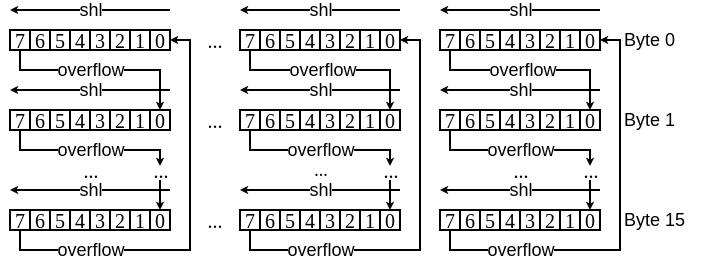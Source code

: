 <mxfile version="20.8.16" type="device"><diagram name="Page-1" id="0pvy6qxoEaxMFoa7EttJ"><mxGraphModel dx="1325" dy="283" grid="1" gridSize="10" guides="1" tooltips="1" connect="1" arrows="1" fold="1" page="1" pageScale="1" pageWidth="850" pageHeight="1100" math="0" shadow="0"><root><mxCell id="0"/><mxCell id="1" parent="0"/><mxCell id="PZWgFPR_Xc56reO80ckv-42" style="edgeStyle=orthogonalEdgeStyle;rounded=0;orthogonalLoop=1;jettySize=auto;html=1;entryX=0.5;entryY=0;entryDx=0;entryDy=0;fontFamily=Helvetica;fontSize=10;endSize=1;" parent="1" source="PZWgFPR_Xc56reO80ckv-1" edge="1"><mxGeometry relative="1" as="geometry"><mxPoint x="275" y="150" as="targetPoint"/><Array as="points"><mxPoint x="205" y="130"/><mxPoint x="275" y="130"/></Array></mxGeometry></mxCell><mxCell id="PZWgFPR_Xc56reO80ckv-47" value="overflow" style="edgeLabel;html=1;align=center;verticalAlign=middle;resizable=0;points=[];fontSize=9;fontFamily=Helvetica;" parent="PZWgFPR_Xc56reO80ckv-42" vertex="1" connectable="0"><mxGeometry x="-0.25" relative="1" as="geometry"><mxPoint x="8" as="offset"/></mxGeometry></mxCell><mxCell id="PZWgFPR_Xc56reO80ckv-1" value="7" style="rounded=0;whiteSpace=wrap;html=1;fontSize=10;fontFamily=Source Code Pro;" parent="1" vertex="1"><mxGeometry x="200" y="110" width="10" height="10" as="geometry"/></mxCell><mxCell id="PZWgFPR_Xc56reO80ckv-2" value="6" style="rounded=0;whiteSpace=wrap;html=1;fontSize=10;fontFamily=Source Code Pro;" parent="1" vertex="1"><mxGeometry x="210" y="110" width="10" height="10" as="geometry"/></mxCell><mxCell id="PZWgFPR_Xc56reO80ckv-3" value="5" style="rounded=0;whiteSpace=wrap;html=1;fontSize=10;fontFamily=Source Code Pro;" parent="1" vertex="1"><mxGeometry x="220" y="110" width="10" height="10" as="geometry"/></mxCell><mxCell id="PZWgFPR_Xc56reO80ckv-4" value="4" style="rounded=0;whiteSpace=wrap;html=1;fontSize=10;fontFamily=Source Code Pro;" parent="1" vertex="1"><mxGeometry x="230" y="110" width="10" height="10" as="geometry"/></mxCell><mxCell id="PZWgFPR_Xc56reO80ckv-5" value="3" style="rounded=0;whiteSpace=wrap;html=1;fontSize=10;fontFamily=Source Code Pro;" parent="1" vertex="1"><mxGeometry x="240" y="110" width="10" height="10" as="geometry"/></mxCell><mxCell id="PZWgFPR_Xc56reO80ckv-6" value="2" style="rounded=0;whiteSpace=wrap;html=1;fontSize=10;fontFamily=Source Code Pro;" parent="1" vertex="1"><mxGeometry x="250" y="110" width="10" height="10" as="geometry"/></mxCell><mxCell id="PZWgFPR_Xc56reO80ckv-7" value="1" style="rounded=0;whiteSpace=wrap;html=1;fontSize=10;fontFamily=Source Code Pro;" parent="1" vertex="1"><mxGeometry x="260" y="110" width="10" height="10" as="geometry"/></mxCell><mxCell id="PZWgFPR_Xc56reO80ckv-8" value="0" style="rounded=0;whiteSpace=wrap;html=1;fontSize=10;fontFamily=Source Code Pro;" parent="1" vertex="1"><mxGeometry x="270" y="110" width="10" height="10" as="geometry"/></mxCell><mxCell id="PZWgFPR_Xc56reO80ckv-36" value="..." style="text;html=1;strokeColor=none;fillColor=none;align=center;verticalAlign=middle;whiteSpace=wrap;rounded=0;fontSize=10;fontFamily=Source Code Pro;" parent="1" vertex="1"><mxGeometry x="95" y="110" width="25" height="10" as="geometry"/></mxCell><mxCell id="PZWgFPR_Xc56reO80ckv-37" value="Byte 0" style="text;html=1;strokeColor=none;fillColor=none;align=left;verticalAlign=middle;whiteSpace=wrap;rounded=0;fontSize=9;fontFamily=Helvetica;" parent="1" vertex="1"><mxGeometry x="290" y="110" width="40" height="9" as="geometry"/></mxCell><mxCell id="PZWgFPR_Xc56reO80ckv-45" value="" style="endArrow=classic;html=1;rounded=0;fontFamily=Helvetica;fontSize=10;endSize=1;" parent="1" edge="1"><mxGeometry width="50" height="50" relative="1" as="geometry"><mxPoint x="280" y="140" as="sourcePoint"/><mxPoint x="200" y="140" as="targetPoint"/></mxGeometry></mxCell><mxCell id="PZWgFPR_Xc56reO80ckv-46" value="shl" style="edgeLabel;html=1;align=center;verticalAlign=middle;resizable=0;points=[];fontSize=9;fontFamily=Helvetica;" parent="PZWgFPR_Xc56reO80ckv-45" vertex="1" connectable="0"><mxGeometry x="0.272" relative="1" as="geometry"><mxPoint x="11" as="offset"/></mxGeometry></mxCell><mxCell id="PZWgFPR_Xc56reO80ckv-48" style="edgeStyle=orthogonalEdgeStyle;rounded=0;orthogonalLoop=1;jettySize=auto;html=1;fontFamily=Helvetica;fontSize=10;endSize=1;" parent="1" source="PZWgFPR_Xc56reO80ckv-50" edge="1"><mxGeometry relative="1" as="geometry"><mxPoint x="275" y="178" as="targetPoint"/><Array as="points"><mxPoint x="205" y="170"/><mxPoint x="275" y="170"/></Array></mxGeometry></mxCell><mxCell id="PZWgFPR_Xc56reO80ckv-49" value="overflow" style="edgeLabel;html=1;align=center;verticalAlign=middle;resizable=0;points=[];fontSize=9;fontFamily=Helvetica;" parent="PZWgFPR_Xc56reO80ckv-48" vertex="1" connectable="0"><mxGeometry x="-0.25" relative="1" as="geometry"><mxPoint x="12" as="offset"/></mxGeometry></mxCell><mxCell id="PZWgFPR_Xc56reO80ckv-50" value="7" style="rounded=0;whiteSpace=wrap;html=1;fontSize=10;fontFamily=Source Code Pro;" parent="1" vertex="1"><mxGeometry x="200" y="150" width="10" height="10" as="geometry"/></mxCell><mxCell id="PZWgFPR_Xc56reO80ckv-51" value="6" style="rounded=0;whiteSpace=wrap;html=1;fontSize=10;fontFamily=Source Code Pro;" parent="1" vertex="1"><mxGeometry x="210" y="150" width="10" height="10" as="geometry"/></mxCell><mxCell id="PZWgFPR_Xc56reO80ckv-52" value="5" style="rounded=0;whiteSpace=wrap;html=1;fontSize=10;fontFamily=Source Code Pro;" parent="1" vertex="1"><mxGeometry x="220" y="150" width="10" height="10" as="geometry"/></mxCell><mxCell id="PZWgFPR_Xc56reO80ckv-53" value="4" style="rounded=0;whiteSpace=wrap;html=1;fontSize=10;fontFamily=Source Code Pro;" parent="1" vertex="1"><mxGeometry x="230" y="150" width="10" height="10" as="geometry"/></mxCell><mxCell id="PZWgFPR_Xc56reO80ckv-54" value="3" style="rounded=0;whiteSpace=wrap;html=1;fontSize=10;fontFamily=Source Code Pro;" parent="1" vertex="1"><mxGeometry x="240" y="150" width="10" height="10" as="geometry"/></mxCell><mxCell id="PZWgFPR_Xc56reO80ckv-55" value="2" style="rounded=0;whiteSpace=wrap;html=1;fontSize=10;fontFamily=Source Code Pro;" parent="1" vertex="1"><mxGeometry x="250" y="150" width="10" height="10" as="geometry"/></mxCell><mxCell id="PZWgFPR_Xc56reO80ckv-56" value="1" style="rounded=0;whiteSpace=wrap;html=1;fontSize=10;fontFamily=Source Code Pro;" parent="1" vertex="1"><mxGeometry x="260" y="150" width="10" height="10" as="geometry"/></mxCell><mxCell id="PZWgFPR_Xc56reO80ckv-57" value="0" style="rounded=0;whiteSpace=wrap;html=1;fontSize=10;fontFamily=Source Code Pro;" parent="1" vertex="1"><mxGeometry x="270" y="150" width="10" height="10" as="geometry"/></mxCell><mxCell id="PZWgFPR_Xc56reO80ckv-58" value="..." style="text;html=1;strokeColor=none;fillColor=none;align=center;verticalAlign=middle;whiteSpace=wrap;rounded=0;fontSize=10;fontFamily=Source Code Pro;" parent="1" vertex="1"><mxGeometry x="95" y="150" width="25" height="10" as="geometry"/></mxCell><mxCell id="PZWgFPR_Xc56reO80ckv-59" value="Byte 1" style="text;html=1;strokeColor=none;fillColor=none;align=left;verticalAlign=middle;whiteSpace=wrap;rounded=0;fontSize=9;fontFamily=Helvetica;" parent="1" vertex="1"><mxGeometry x="290" y="150" width="40" height="9" as="geometry"/></mxCell><mxCell id="PZWgFPR_Xc56reO80ckv-60" value="" style="endArrow=classic;html=1;rounded=0;fontFamily=Helvetica;fontSize=10;endSize=1;" parent="1" edge="1"><mxGeometry width="50" height="50" relative="1" as="geometry"><mxPoint x="280" y="190" as="sourcePoint"/><mxPoint x="200.0" y="190" as="targetPoint"/><Array as="points"><mxPoint x="240" y="190"/></Array></mxGeometry></mxCell><mxCell id="PZWgFPR_Xc56reO80ckv-61" value="shl" style="edgeLabel;html=1;align=center;verticalAlign=middle;resizable=0;points=[];fontSize=9;fontFamily=Helvetica;" parent="PZWgFPR_Xc56reO80ckv-60" vertex="1" connectable="0"><mxGeometry x="0.272" relative="1" as="geometry"><mxPoint x="11" as="offset"/></mxGeometry></mxCell><mxCell id="PZWgFPR_Xc56reO80ckv-62" style="edgeStyle=orthogonalEdgeStyle;rounded=0;orthogonalLoop=1;jettySize=auto;html=1;fontFamily=Helvetica;fontSize=10;endSize=1;entryX=1;entryY=0.5;entryDx=0;entryDy=0;" parent="1" source="PZWgFPR_Xc56reO80ckv-64" target="PZWgFPR_Xc56reO80ckv-8" edge="1"><mxGeometry relative="1" as="geometry"><mxPoint x="275" y="260" as="targetPoint"/><Array as="points"><mxPoint x="205" y="220"/><mxPoint x="290" y="220"/><mxPoint x="290" y="115"/></Array></mxGeometry></mxCell><mxCell id="PZWgFPR_Xc56reO80ckv-63" value="overflow" style="edgeLabel;html=1;align=center;verticalAlign=middle;resizable=0;points=[];fontSize=9;fontFamily=Helvetica;" parent="PZWgFPR_Xc56reO80ckv-62" vertex="1" connectable="0"><mxGeometry x="-0.25" relative="1" as="geometry"><mxPoint x="-34" as="offset"/></mxGeometry></mxCell><mxCell id="PZWgFPR_Xc56reO80ckv-64" value="7" style="rounded=0;whiteSpace=wrap;html=1;fontSize=10;fontFamily=Source Code Pro;" parent="1" vertex="1"><mxGeometry x="200" y="200" width="10" height="10" as="geometry"/></mxCell><mxCell id="PZWgFPR_Xc56reO80ckv-65" value="6" style="rounded=0;whiteSpace=wrap;html=1;fontSize=10;fontFamily=Source Code Pro;" parent="1" vertex="1"><mxGeometry x="210" y="200" width="10" height="10" as="geometry"/></mxCell><mxCell id="PZWgFPR_Xc56reO80ckv-66" value="5" style="rounded=0;whiteSpace=wrap;html=1;fontSize=10;fontFamily=Source Code Pro;" parent="1" vertex="1"><mxGeometry x="220" y="200" width="10" height="10" as="geometry"/></mxCell><mxCell id="PZWgFPR_Xc56reO80ckv-67" value="4" style="rounded=0;whiteSpace=wrap;html=1;fontSize=10;fontFamily=Source Code Pro;" parent="1" vertex="1"><mxGeometry x="230" y="200" width="10" height="10" as="geometry"/></mxCell><mxCell id="PZWgFPR_Xc56reO80ckv-68" value="3" style="rounded=0;whiteSpace=wrap;html=1;fontSize=10;fontFamily=Source Code Pro;" parent="1" vertex="1"><mxGeometry x="240" y="200" width="10" height="10" as="geometry"/></mxCell><mxCell id="PZWgFPR_Xc56reO80ckv-69" value="2" style="rounded=0;whiteSpace=wrap;html=1;fontSize=10;fontFamily=Source Code Pro;" parent="1" vertex="1"><mxGeometry x="250" y="200" width="10" height="10" as="geometry"/></mxCell><mxCell id="PZWgFPR_Xc56reO80ckv-70" value="1" style="rounded=0;whiteSpace=wrap;html=1;fontSize=10;fontFamily=Source Code Pro;" parent="1" vertex="1"><mxGeometry x="260" y="200" width="10" height="10" as="geometry"/></mxCell><mxCell id="PZWgFPR_Xc56reO80ckv-71" value="0" style="rounded=0;whiteSpace=wrap;html=1;fontSize=10;fontFamily=Source Code Pro;" parent="1" vertex="1"><mxGeometry x="270" y="200" width="10" height="10" as="geometry"/></mxCell><mxCell id="PZWgFPR_Xc56reO80ckv-72" value="..." style="text;html=1;strokeColor=none;fillColor=none;align=center;verticalAlign=middle;whiteSpace=wrap;rounded=0;fontSize=10;fontFamily=Source Code Pro;" parent="1" vertex="1"><mxGeometry x="95" y="200" width="25" height="10" as="geometry"/></mxCell><mxCell id="PZWgFPR_Xc56reO80ckv-73" value="&lt;font style=&quot;font-size: 9px;&quot;&gt;Byte 15&lt;/font&gt;" style="text;html=1;strokeColor=none;fillColor=none;align=left;verticalAlign=middle;whiteSpace=wrap;rounded=0;fontSize=9;fontFamily=Helvetica;" parent="1" vertex="1"><mxGeometry x="290" y="200" width="40" height="9" as="geometry"/></mxCell><mxCell id="PZWgFPR_Xc56reO80ckv-76" value="..." style="text;html=1;strokeColor=none;fillColor=none;align=center;verticalAlign=middle;whiteSpace=wrap;rounded=0;fontSize=10;fontFamily=Source Code Pro;" parent="1" vertex="1"><mxGeometry x="227.5" y="180" width="25" as="geometry"/></mxCell><mxCell id="PZWgFPR_Xc56reO80ckv-86" value="" style="endArrow=classic;html=1;rounded=0;fontFamily=Helvetica;fontSize=10;endSize=1;entryX=0.5;entryY=0;entryDx=0;entryDy=0;" parent="1" edge="1"><mxGeometry width="50" height="50" relative="1" as="geometry"><mxPoint x="275" y="185" as="sourcePoint"/><mxPoint x="275" y="200" as="targetPoint"/></mxGeometry></mxCell><mxCell id="PZWgFPR_Xc56reO80ckv-90" value="..." style="text;html=1;strokeColor=none;fillColor=none;align=center;verticalAlign=middle;whiteSpace=wrap;rounded=0;fontSize=10;fontFamily=Source Code Pro;" parent="1" vertex="1"><mxGeometry x="262.5" y="180" width="25" as="geometry"/></mxCell><mxCell id="PZWgFPR_Xc56reO80ckv-91" value="" style="endArrow=classic;html=1;rounded=0;fontFamily=Helvetica;fontSize=10;endSize=1;" parent="1" edge="1"><mxGeometry width="50" height="50" relative="1" as="geometry"><mxPoint x="280" y="100" as="sourcePoint"/><mxPoint x="200" y="100" as="targetPoint"/></mxGeometry></mxCell><mxCell id="PZWgFPR_Xc56reO80ckv-92" value="shl" style="edgeLabel;html=1;align=center;verticalAlign=middle;resizable=0;points=[];fontSize=9;fontFamily=Helvetica;" parent="PZWgFPR_Xc56reO80ckv-91" vertex="1" connectable="0"><mxGeometry x="0.272" relative="1" as="geometry"><mxPoint x="11" as="offset"/></mxGeometry></mxCell><mxCell id="PZWgFPR_Xc56reO80ckv-93" style="edgeStyle=orthogonalEdgeStyle;rounded=0;orthogonalLoop=1;jettySize=auto;html=1;entryX=0.5;entryY=0;entryDx=0;entryDy=0;fontFamily=Helvetica;fontSize=10;endSize=1;" parent="1" source="PZWgFPR_Xc56reO80ckv-95" edge="1"><mxGeometry relative="1" as="geometry"><mxPoint x="175" y="150" as="targetPoint"/><Array as="points"><mxPoint x="105" y="130"/><mxPoint x="175" y="130"/></Array></mxGeometry></mxCell><mxCell id="PZWgFPR_Xc56reO80ckv-94" value="overflow" style="edgeLabel;html=1;align=center;verticalAlign=middle;resizable=0;points=[];fontSize=9;fontFamily=Helvetica;" parent="PZWgFPR_Xc56reO80ckv-93" vertex="1" connectable="0"><mxGeometry x="-0.25" relative="1" as="geometry"><mxPoint x="8" as="offset"/></mxGeometry></mxCell><mxCell id="PZWgFPR_Xc56reO80ckv-95" value="7" style="rounded=0;whiteSpace=wrap;html=1;fontSize=10;fontFamily=Source Code Pro;" parent="1" vertex="1"><mxGeometry x="100" y="110" width="10" height="10" as="geometry"/></mxCell><mxCell id="PZWgFPR_Xc56reO80ckv-96" value="6" style="rounded=0;whiteSpace=wrap;html=1;fontSize=10;fontFamily=Source Code Pro;" parent="1" vertex="1"><mxGeometry x="110" y="110" width="10" height="10" as="geometry"/></mxCell><mxCell id="PZWgFPR_Xc56reO80ckv-97" value="5" style="rounded=0;whiteSpace=wrap;html=1;fontSize=10;fontFamily=Source Code Pro;" parent="1" vertex="1"><mxGeometry x="120" y="110" width="10" height="10" as="geometry"/></mxCell><mxCell id="PZWgFPR_Xc56reO80ckv-98" value="4" style="rounded=0;whiteSpace=wrap;html=1;fontSize=10;fontFamily=Source Code Pro;" parent="1" vertex="1"><mxGeometry x="130" y="110" width="10" height="10" as="geometry"/></mxCell><mxCell id="PZWgFPR_Xc56reO80ckv-99" value="3" style="rounded=0;whiteSpace=wrap;html=1;fontSize=10;fontFamily=Source Code Pro;" parent="1" vertex="1"><mxGeometry x="140" y="110" width="10" height="10" as="geometry"/></mxCell><mxCell id="PZWgFPR_Xc56reO80ckv-100" value="2" style="rounded=0;whiteSpace=wrap;html=1;fontSize=10;fontFamily=Source Code Pro;" parent="1" vertex="1"><mxGeometry x="150" y="110" width="10" height="10" as="geometry"/></mxCell><mxCell id="PZWgFPR_Xc56reO80ckv-101" value="1" style="rounded=0;whiteSpace=wrap;html=1;fontSize=10;fontFamily=Source Code Pro;" parent="1" vertex="1"><mxGeometry x="160" y="110" width="10" height="10" as="geometry"/></mxCell><mxCell id="PZWgFPR_Xc56reO80ckv-102" value="0" style="rounded=0;whiteSpace=wrap;html=1;fontSize=10;fontFamily=Source Code Pro;" parent="1" vertex="1"><mxGeometry x="170" y="110" width="10" height="10" as="geometry"/></mxCell><mxCell id="PZWgFPR_Xc56reO80ckv-103" value="" style="endArrow=classic;html=1;rounded=0;fontFamily=Helvetica;fontSize=10;endSize=1;" parent="1" edge="1"><mxGeometry width="50" height="50" relative="1" as="geometry"><mxPoint x="180" y="140" as="sourcePoint"/><mxPoint x="100" y="140" as="targetPoint"/></mxGeometry></mxCell><mxCell id="PZWgFPR_Xc56reO80ckv-104" value="shl" style="edgeLabel;html=1;align=center;verticalAlign=middle;resizable=0;points=[];fontSize=9;fontFamily=Helvetica;" parent="PZWgFPR_Xc56reO80ckv-103" vertex="1" connectable="0"><mxGeometry x="0.272" relative="1" as="geometry"><mxPoint x="11" as="offset"/></mxGeometry></mxCell><mxCell id="PZWgFPR_Xc56reO80ckv-105" style="edgeStyle=orthogonalEdgeStyle;rounded=0;orthogonalLoop=1;jettySize=auto;html=1;fontFamily=Helvetica;fontSize=10;endSize=1;" parent="1" source="PZWgFPR_Xc56reO80ckv-107" edge="1"><mxGeometry relative="1" as="geometry"><mxPoint x="175" y="178" as="targetPoint"/><Array as="points"><mxPoint x="105" y="170"/><mxPoint x="175" y="170"/></Array></mxGeometry></mxCell><mxCell id="PZWgFPR_Xc56reO80ckv-106" value="overflow" style="edgeLabel;html=1;align=center;verticalAlign=middle;resizable=0;points=[];fontSize=9;fontFamily=Helvetica;" parent="PZWgFPR_Xc56reO80ckv-105" vertex="1" connectable="0"><mxGeometry x="-0.25" relative="1" as="geometry"><mxPoint x="12" as="offset"/></mxGeometry></mxCell><mxCell id="PZWgFPR_Xc56reO80ckv-107" value="7" style="rounded=0;whiteSpace=wrap;html=1;fontSize=10;fontFamily=Source Code Pro;" parent="1" vertex="1"><mxGeometry x="100" y="150" width="10" height="10" as="geometry"/></mxCell><mxCell id="PZWgFPR_Xc56reO80ckv-108" value="6" style="rounded=0;whiteSpace=wrap;html=1;fontSize=10;fontFamily=Source Code Pro;" parent="1" vertex="1"><mxGeometry x="110" y="150" width="10" height="10" as="geometry"/></mxCell><mxCell id="PZWgFPR_Xc56reO80ckv-109" value="5" style="rounded=0;whiteSpace=wrap;html=1;fontSize=10;fontFamily=Source Code Pro;" parent="1" vertex="1"><mxGeometry x="120" y="150" width="10" height="10" as="geometry"/></mxCell><mxCell id="PZWgFPR_Xc56reO80ckv-110" value="4" style="rounded=0;whiteSpace=wrap;html=1;fontSize=10;fontFamily=Source Code Pro;" parent="1" vertex="1"><mxGeometry x="130" y="150" width="10" height="10" as="geometry"/></mxCell><mxCell id="PZWgFPR_Xc56reO80ckv-111" value="3" style="rounded=0;whiteSpace=wrap;html=1;fontSize=10;fontFamily=Source Code Pro;" parent="1" vertex="1"><mxGeometry x="140" y="150" width="10" height="10" as="geometry"/></mxCell><mxCell id="PZWgFPR_Xc56reO80ckv-112" value="2" style="rounded=0;whiteSpace=wrap;html=1;fontSize=10;fontFamily=Source Code Pro;" parent="1" vertex="1"><mxGeometry x="150" y="150" width="10" height="10" as="geometry"/></mxCell><mxCell id="PZWgFPR_Xc56reO80ckv-113" value="1" style="rounded=0;whiteSpace=wrap;html=1;fontSize=10;fontFamily=Source Code Pro;" parent="1" vertex="1"><mxGeometry x="160" y="150" width="10" height="10" as="geometry"/></mxCell><mxCell id="PZWgFPR_Xc56reO80ckv-114" value="0" style="rounded=0;whiteSpace=wrap;html=1;fontSize=10;fontFamily=Source Code Pro;" parent="1" vertex="1"><mxGeometry x="170" y="150" width="10" height="10" as="geometry"/></mxCell><mxCell id="PZWgFPR_Xc56reO80ckv-115" value="" style="endArrow=classic;html=1;rounded=0;fontFamily=Helvetica;fontSize=10;endSize=1;" parent="1" edge="1"><mxGeometry width="50" height="50" relative="1" as="geometry"><mxPoint x="180" y="190" as="sourcePoint"/><mxPoint x="100" y="190" as="targetPoint"/><Array as="points"><mxPoint x="140" y="190"/></Array></mxGeometry></mxCell><mxCell id="PZWgFPR_Xc56reO80ckv-116" value="shl" style="edgeLabel;html=1;align=center;verticalAlign=middle;resizable=0;points=[];fontSize=9;fontFamily=Helvetica;" parent="PZWgFPR_Xc56reO80ckv-115" vertex="1" connectable="0"><mxGeometry x="0.272" relative="1" as="geometry"><mxPoint x="11" as="offset"/></mxGeometry></mxCell><mxCell id="PZWgFPR_Xc56reO80ckv-140" style="edgeStyle=orthogonalEdgeStyle;rounded=0;orthogonalLoop=1;jettySize=auto;html=1;entryX=1;entryY=0.5;entryDx=0;entryDy=0;fontFamily=Source Code Pro;fontSize=9;endSize=1;" parent="1" source="PZWgFPR_Xc56reO80ckv-117" target="PZWgFPR_Xc56reO80ckv-102" edge="1"><mxGeometry relative="1" as="geometry"><Array as="points"><mxPoint x="105" y="220"/><mxPoint x="190" y="220"/><mxPoint x="190" y="115"/></Array></mxGeometry></mxCell><mxCell id="PZWgFPR_Xc56reO80ckv-141" value="&lt;font face=&quot;Helvetica&quot; style=&quot;font-size: 9px;&quot;&gt;overflow&lt;/font&gt;" style="edgeLabel;html=1;align=center;verticalAlign=middle;resizable=0;points=[];fontSize=9;fontFamily=Source Code Pro;" parent="PZWgFPR_Xc56reO80ckv-140" vertex="1" connectable="0"><mxGeometry x="-0.649" relative="1" as="geometry"><mxPoint x="8" as="offset"/></mxGeometry></mxCell><mxCell id="PZWgFPR_Xc56reO80ckv-117" value="7" style="rounded=0;whiteSpace=wrap;html=1;fontSize=10;fontFamily=Source Code Pro;" parent="1" vertex="1"><mxGeometry x="100" y="200" width="10" height="10" as="geometry"/></mxCell><mxCell id="PZWgFPR_Xc56reO80ckv-118" value="6" style="rounded=0;whiteSpace=wrap;html=1;fontSize=10;fontFamily=Source Code Pro;" parent="1" vertex="1"><mxGeometry x="110" y="200" width="10" height="10" as="geometry"/></mxCell><mxCell id="PZWgFPR_Xc56reO80ckv-119" value="5" style="rounded=0;whiteSpace=wrap;html=1;fontSize=10;fontFamily=Source Code Pro;" parent="1" vertex="1"><mxGeometry x="120" y="200" width="10" height="10" as="geometry"/></mxCell><mxCell id="PZWgFPR_Xc56reO80ckv-120" value="4" style="rounded=0;whiteSpace=wrap;html=1;fontSize=10;fontFamily=Source Code Pro;" parent="1" vertex="1"><mxGeometry x="130" y="200" width="10" height="10" as="geometry"/></mxCell><mxCell id="PZWgFPR_Xc56reO80ckv-121" value="3" style="rounded=0;whiteSpace=wrap;html=1;fontSize=10;fontFamily=Source Code Pro;" parent="1" vertex="1"><mxGeometry x="140" y="200" width="10" height="10" as="geometry"/></mxCell><mxCell id="PZWgFPR_Xc56reO80ckv-122" value="2" style="rounded=0;whiteSpace=wrap;html=1;fontSize=10;fontFamily=Source Code Pro;" parent="1" vertex="1"><mxGeometry x="150" y="200" width="10" height="10" as="geometry"/></mxCell><mxCell id="PZWgFPR_Xc56reO80ckv-123" value="1" style="rounded=0;whiteSpace=wrap;html=1;fontSize=10;fontFamily=Source Code Pro;" parent="1" vertex="1"><mxGeometry x="160" y="200" width="10" height="10" as="geometry"/></mxCell><mxCell id="PZWgFPR_Xc56reO80ckv-124" value="0" style="rounded=0;whiteSpace=wrap;html=1;fontSize=10;fontFamily=Source Code Pro;" parent="1" vertex="1"><mxGeometry x="170" y="200" width="10" height="10" as="geometry"/></mxCell><mxCell id="PZWgFPR_Xc56reO80ckv-125" value="..." style="text;html=1;strokeColor=none;fillColor=none;align=center;verticalAlign=middle;whiteSpace=wrap;rounded=0;fontSize=9;fontFamily=Source Code Pro;" parent="1" vertex="1"><mxGeometry x="127.5" y="180" width="25" as="geometry"/></mxCell><mxCell id="PZWgFPR_Xc56reO80ckv-126" value="" style="endArrow=classic;html=1;rounded=0;fontFamily=Helvetica;fontSize=10;endSize=1;entryX=0.5;entryY=0;entryDx=0;entryDy=0;" parent="1" edge="1"><mxGeometry width="50" height="50" relative="1" as="geometry"><mxPoint x="175" y="185" as="sourcePoint"/><mxPoint x="175" y="200" as="targetPoint"/></mxGeometry></mxCell><mxCell id="PZWgFPR_Xc56reO80ckv-127" value="" style="endArrow=classic;html=1;rounded=0;fontFamily=Helvetica;fontSize=10;endSize=1;" parent="1" edge="1"><mxGeometry width="50" height="50" relative="1" as="geometry"><mxPoint x="180" y="100" as="sourcePoint"/><mxPoint x="100" y="100" as="targetPoint"/></mxGeometry></mxCell><mxCell id="PZWgFPR_Xc56reO80ckv-128" value="shl" style="edgeLabel;html=1;align=center;verticalAlign=middle;resizable=0;points=[];fontSize=9;fontFamily=Helvetica;" parent="PZWgFPR_Xc56reO80ckv-127" vertex="1" connectable="0"><mxGeometry x="0.272" relative="1" as="geometry"><mxPoint x="11" as="offset"/></mxGeometry></mxCell><mxCell id="PZWgFPR_Xc56reO80ckv-142" value="..." style="text;html=1;strokeColor=none;fillColor=none;align=center;verticalAlign=middle;whiteSpace=wrap;rounded=0;fontSize=10;fontFamily=Source Code Pro;" parent="1" vertex="1"><mxGeometry x="75" y="110" width="25" height="10" as="geometry"/></mxCell><mxCell id="PZWgFPR_Xc56reO80ckv-143" value="..." style="text;html=1;strokeColor=none;fillColor=none;align=center;verticalAlign=middle;whiteSpace=wrap;rounded=0;fontSize=10;fontFamily=Source Code Pro;" parent="1" vertex="1"><mxGeometry x="75" y="150" width="25" height="10" as="geometry"/></mxCell><mxCell id="PZWgFPR_Xc56reO80ckv-144" value="..." style="text;html=1;strokeColor=none;fillColor=none;align=center;verticalAlign=middle;whiteSpace=wrap;rounded=0;fontSize=10;fontFamily=Source Code Pro;" parent="1" vertex="1"><mxGeometry x="75" y="200" width="25" height="10" as="geometry"/></mxCell><mxCell id="PZWgFPR_Xc56reO80ckv-146" value="..." style="text;html=1;strokeColor=none;fillColor=none;align=center;verticalAlign=middle;whiteSpace=wrap;rounded=0;fontSize=10;fontFamily=Source Code Pro;" parent="1" vertex="1"><mxGeometry x="-20" y="110" width="25" height="10" as="geometry"/></mxCell><mxCell id="PZWgFPR_Xc56reO80ckv-149" value="..." style="text;html=1;strokeColor=none;fillColor=none;align=center;verticalAlign=middle;whiteSpace=wrap;rounded=0;fontSize=10;fontFamily=Source Code Pro;" parent="1" vertex="1"><mxGeometry x="-20" y="150" width="25" height="10" as="geometry"/></mxCell><mxCell id="PZWgFPR_Xc56reO80ckv-150" value="..." style="text;html=1;strokeColor=none;fillColor=none;align=center;verticalAlign=middle;whiteSpace=wrap;rounded=0;fontSize=10;fontFamily=Source Code Pro;" parent="1" vertex="1"><mxGeometry x="-20" y="200" width="25" height="10" as="geometry"/></mxCell><mxCell id="PZWgFPR_Xc56reO80ckv-151" style="edgeStyle=orthogonalEdgeStyle;rounded=0;orthogonalLoop=1;jettySize=auto;html=1;entryX=0.5;entryY=0;entryDx=0;entryDy=0;fontFamily=Helvetica;fontSize=10;endSize=1;" parent="1" source="PZWgFPR_Xc56reO80ckv-153" edge="1"><mxGeometry relative="1" as="geometry"><mxPoint x="60" y="150" as="targetPoint"/><Array as="points"><mxPoint x="-10" y="130"/><mxPoint x="60" y="130"/></Array></mxGeometry></mxCell><mxCell id="PZWgFPR_Xc56reO80ckv-152" value="overflow" style="edgeLabel;html=1;align=center;verticalAlign=middle;resizable=0;points=[];fontSize=9;fontFamily=Helvetica;" parent="PZWgFPR_Xc56reO80ckv-151" vertex="1" connectable="0"><mxGeometry x="-0.25" relative="1" as="geometry"><mxPoint x="7" as="offset"/></mxGeometry></mxCell><mxCell id="PZWgFPR_Xc56reO80ckv-153" value="7" style="rounded=0;whiteSpace=wrap;html=1;fontSize=10;fontFamily=Source Code Pro;" parent="1" vertex="1"><mxGeometry x="-15" y="110" width="10" height="10" as="geometry"/></mxCell><mxCell id="PZWgFPR_Xc56reO80ckv-154" value="6" style="rounded=0;whiteSpace=wrap;html=1;fontSize=10;fontFamily=Source Code Pro;" parent="1" vertex="1"><mxGeometry x="-5" y="110" width="10" height="10" as="geometry"/></mxCell><mxCell id="PZWgFPR_Xc56reO80ckv-155" value="5" style="rounded=0;whiteSpace=wrap;html=1;fontSize=10;fontFamily=Source Code Pro;" parent="1" vertex="1"><mxGeometry x="5" y="110" width="10" height="10" as="geometry"/></mxCell><mxCell id="PZWgFPR_Xc56reO80ckv-156" value="4" style="rounded=0;whiteSpace=wrap;html=1;fontSize=10;fontFamily=Source Code Pro;" parent="1" vertex="1"><mxGeometry x="15" y="110" width="10" height="10" as="geometry"/></mxCell><mxCell id="PZWgFPR_Xc56reO80ckv-157" value="3" style="rounded=0;whiteSpace=wrap;html=1;fontSize=10;fontFamily=Source Code Pro;" parent="1" vertex="1"><mxGeometry x="25" y="110" width="10" height="10" as="geometry"/></mxCell><mxCell id="PZWgFPR_Xc56reO80ckv-158" value="2" style="rounded=0;whiteSpace=wrap;html=1;fontSize=10;fontFamily=Source Code Pro;" parent="1" vertex="1"><mxGeometry x="35" y="110" width="10" height="10" as="geometry"/></mxCell><mxCell id="PZWgFPR_Xc56reO80ckv-159" value="1" style="rounded=0;whiteSpace=wrap;html=1;fontSize=10;fontFamily=Source Code Pro;" parent="1" vertex="1"><mxGeometry x="45" y="110" width="10" height="10" as="geometry"/></mxCell><mxCell id="PZWgFPR_Xc56reO80ckv-160" value="0" style="rounded=0;whiteSpace=wrap;html=1;fontSize=10;fontFamily=Source Code Pro;" parent="1" vertex="1"><mxGeometry x="55" y="110" width="10" height="10" as="geometry"/></mxCell><mxCell id="PZWgFPR_Xc56reO80ckv-161" value="" style="endArrow=classic;html=1;rounded=0;fontFamily=Helvetica;fontSize=10;endSize=1;" parent="1" edge="1"><mxGeometry width="50" height="50" relative="1" as="geometry"><mxPoint x="65" y="140" as="sourcePoint"/><mxPoint x="-15" y="140" as="targetPoint"/></mxGeometry></mxCell><mxCell id="PZWgFPR_Xc56reO80ckv-162" value="shl" style="edgeLabel;html=1;align=center;verticalAlign=middle;resizable=0;points=[];fontSize=9;fontFamily=Helvetica;" parent="PZWgFPR_Xc56reO80ckv-161" vertex="1" connectable="0"><mxGeometry x="0.272" relative="1" as="geometry"><mxPoint x="11" as="offset"/></mxGeometry></mxCell><mxCell id="PZWgFPR_Xc56reO80ckv-163" style="edgeStyle=orthogonalEdgeStyle;rounded=0;orthogonalLoop=1;jettySize=auto;html=1;fontFamily=Helvetica;fontSize=10;endSize=1;" parent="1" source="PZWgFPR_Xc56reO80ckv-165" edge="1"><mxGeometry relative="1" as="geometry"><mxPoint x="60" y="178" as="targetPoint"/><Array as="points"><mxPoint x="-10" y="170"/><mxPoint x="60" y="170"/></Array></mxGeometry></mxCell><mxCell id="PZWgFPR_Xc56reO80ckv-164" value="overflow" style="edgeLabel;html=1;align=center;verticalAlign=middle;resizable=0;points=[];fontSize=9;fontFamily=Helvetica;" parent="PZWgFPR_Xc56reO80ckv-163" vertex="1" connectable="0"><mxGeometry x="-0.25" relative="1" as="geometry"><mxPoint x="12" as="offset"/></mxGeometry></mxCell><mxCell id="PZWgFPR_Xc56reO80ckv-165" value="7" style="rounded=0;whiteSpace=wrap;html=1;fontSize=10;fontFamily=Source Code Pro;" parent="1" vertex="1"><mxGeometry x="-15" y="150" width="10" height="10" as="geometry"/></mxCell><mxCell id="PZWgFPR_Xc56reO80ckv-166" value="6" style="rounded=0;whiteSpace=wrap;html=1;fontSize=10;fontFamily=Source Code Pro;" parent="1" vertex="1"><mxGeometry x="-5" y="150" width="10" height="10" as="geometry"/></mxCell><mxCell id="PZWgFPR_Xc56reO80ckv-167" value="5" style="rounded=0;whiteSpace=wrap;html=1;fontSize=10;fontFamily=Source Code Pro;" parent="1" vertex="1"><mxGeometry x="5" y="150" width="10" height="10" as="geometry"/></mxCell><mxCell id="PZWgFPR_Xc56reO80ckv-168" value="4" style="rounded=0;whiteSpace=wrap;html=1;fontSize=10;fontFamily=Source Code Pro;" parent="1" vertex="1"><mxGeometry x="15" y="150" width="10" height="10" as="geometry"/></mxCell><mxCell id="PZWgFPR_Xc56reO80ckv-169" value="3" style="rounded=0;whiteSpace=wrap;html=1;fontSize=10;fontFamily=Source Code Pro;" parent="1" vertex="1"><mxGeometry x="25" y="150" width="10" height="10" as="geometry"/></mxCell><mxCell id="PZWgFPR_Xc56reO80ckv-170" value="2" style="rounded=0;whiteSpace=wrap;html=1;fontSize=10;fontFamily=Source Code Pro;" parent="1" vertex="1"><mxGeometry x="35" y="150" width="10" height="10" as="geometry"/></mxCell><mxCell id="PZWgFPR_Xc56reO80ckv-171" value="1" style="rounded=0;whiteSpace=wrap;html=1;fontSize=10;fontFamily=Source Code Pro;" parent="1" vertex="1"><mxGeometry x="45" y="150" width="10" height="10" as="geometry"/></mxCell><mxCell id="PZWgFPR_Xc56reO80ckv-172" value="0" style="rounded=0;whiteSpace=wrap;html=1;fontSize=10;fontFamily=Source Code Pro;" parent="1" vertex="1"><mxGeometry x="55" y="150" width="10" height="10" as="geometry"/></mxCell><mxCell id="PZWgFPR_Xc56reO80ckv-173" value="" style="endArrow=classic;html=1;rounded=0;fontFamily=Helvetica;fontSize=10;endSize=1;" parent="1" edge="1"><mxGeometry width="50" height="50" relative="1" as="geometry"><mxPoint x="65" y="190" as="sourcePoint"/><mxPoint x="-15" y="190" as="targetPoint"/><Array as="points"><mxPoint x="25" y="190"/></Array></mxGeometry></mxCell><mxCell id="PZWgFPR_Xc56reO80ckv-174" value="shl" style="edgeLabel;html=1;align=center;verticalAlign=middle;resizable=0;points=[];fontSize=9;fontFamily=Helvetica;" parent="PZWgFPR_Xc56reO80ckv-173" vertex="1" connectable="0"><mxGeometry x="0.272" relative="1" as="geometry"><mxPoint x="11" as="offset"/></mxGeometry></mxCell><mxCell id="PZWgFPR_Xc56reO80ckv-175" style="edgeStyle=orthogonalEdgeStyle;rounded=0;orthogonalLoop=1;jettySize=auto;html=1;entryX=1;entryY=0.5;entryDx=0;entryDy=0;fontFamily=Source Code Pro;fontSize=9;endSize=1;" parent="1" source="PZWgFPR_Xc56reO80ckv-177" target="PZWgFPR_Xc56reO80ckv-160" edge="1"><mxGeometry relative="1" as="geometry"><Array as="points"><mxPoint x="-10" y="220"/><mxPoint x="75" y="220"/><mxPoint x="75" y="115"/></Array></mxGeometry></mxCell><mxCell id="PZWgFPR_Xc56reO80ckv-176" value="&lt;font face=&quot;Helvetica&quot; style=&quot;font-size: 9px;&quot;&gt;overflow&lt;/font&gt;" style="edgeLabel;html=1;align=center;verticalAlign=middle;resizable=0;points=[];fontSize=9;fontFamily=Source Code Pro;" parent="PZWgFPR_Xc56reO80ckv-175" vertex="1" connectable="0"><mxGeometry x="-0.649" relative="1" as="geometry"><mxPoint x="8" as="offset"/></mxGeometry></mxCell><mxCell id="PZWgFPR_Xc56reO80ckv-177" value="7" style="rounded=0;whiteSpace=wrap;html=1;fontSize=10;fontFamily=Source Code Pro;" parent="1" vertex="1"><mxGeometry x="-15" y="200" width="10" height="10" as="geometry"/></mxCell><mxCell id="PZWgFPR_Xc56reO80ckv-178" value="6" style="rounded=0;whiteSpace=wrap;html=1;fontSize=10;fontFamily=Source Code Pro;" parent="1" vertex="1"><mxGeometry x="-5" y="200" width="10" height="10" as="geometry"/></mxCell><mxCell id="PZWgFPR_Xc56reO80ckv-179" value="5" style="rounded=0;whiteSpace=wrap;html=1;fontSize=10;fontFamily=Source Code Pro;" parent="1" vertex="1"><mxGeometry x="5" y="200" width="10" height="10" as="geometry"/></mxCell><mxCell id="PZWgFPR_Xc56reO80ckv-180" value="4" style="rounded=0;whiteSpace=wrap;html=1;fontSize=10;fontFamily=Source Code Pro;" parent="1" vertex="1"><mxGeometry x="15" y="200" width="10" height="10" as="geometry"/></mxCell><mxCell id="PZWgFPR_Xc56reO80ckv-181" value="3" style="rounded=0;whiteSpace=wrap;html=1;fontSize=10;fontFamily=Source Code Pro;" parent="1" vertex="1"><mxGeometry x="25" y="200" width="10" height="10" as="geometry"/></mxCell><mxCell id="PZWgFPR_Xc56reO80ckv-182" value="2" style="rounded=0;whiteSpace=wrap;html=1;fontSize=10;fontFamily=Source Code Pro;" parent="1" vertex="1"><mxGeometry x="35" y="200" width="10" height="10" as="geometry"/></mxCell><mxCell id="PZWgFPR_Xc56reO80ckv-183" value="1" style="rounded=0;whiteSpace=wrap;html=1;fontSize=10;fontFamily=Source Code Pro;" parent="1" vertex="1"><mxGeometry x="45" y="200" width="10" height="10" as="geometry"/></mxCell><mxCell id="PZWgFPR_Xc56reO80ckv-184" value="0" style="rounded=0;whiteSpace=wrap;html=1;fontSize=10;fontFamily=Source Code Pro;" parent="1" vertex="1"><mxGeometry x="55" y="200" width="10" height="10" as="geometry"/></mxCell><mxCell id="PZWgFPR_Xc56reO80ckv-185" value="..." style="text;html=1;strokeColor=none;fillColor=none;align=center;verticalAlign=middle;whiteSpace=wrap;rounded=0;fontSize=10;fontFamily=Source Code Pro;" parent="1" vertex="1"><mxGeometry x="12.5" y="180" width="25" as="geometry"/></mxCell><mxCell id="PZWgFPR_Xc56reO80ckv-186" value="" style="endArrow=classic;html=1;rounded=0;fontFamily=Helvetica;fontSize=10;endSize=1;entryX=0.5;entryY=0;entryDx=0;entryDy=0;" parent="1" edge="1"><mxGeometry width="50" height="50" relative="1" as="geometry"><mxPoint x="60" y="185" as="sourcePoint"/><mxPoint x="60" y="200" as="targetPoint"/></mxGeometry></mxCell><mxCell id="PZWgFPR_Xc56reO80ckv-187" value="" style="endArrow=classic;html=1;rounded=0;fontFamily=Helvetica;fontSize=10;endSize=1;" parent="1" edge="1"><mxGeometry width="50" height="50" relative="1" as="geometry"><mxPoint x="65" y="100" as="sourcePoint"/><mxPoint x="-15" y="100" as="targetPoint"/></mxGeometry></mxCell><mxCell id="PZWgFPR_Xc56reO80ckv-188" value="shl" style="edgeLabel;html=1;align=center;verticalAlign=middle;resizable=0;points=[];fontSize=9;fontFamily=Helvetica;" parent="PZWgFPR_Xc56reO80ckv-187" vertex="1" connectable="0"><mxGeometry x="0.272" relative="1" as="geometry"><mxPoint x="11" as="offset"/></mxGeometry></mxCell><mxCell id="PZWgFPR_Xc56reO80ckv-234" value="..." style="text;html=1;strokeColor=none;fillColor=none;align=center;verticalAlign=middle;whiteSpace=wrap;rounded=0;fontSize=10;fontFamily=Source Code Pro;" parent="1" vertex="1"><mxGeometry x="162.5" y="180" width="25" as="geometry"/></mxCell><mxCell id="PZWgFPR_Xc56reO80ckv-236" value="..." style="text;html=1;strokeColor=none;fillColor=none;align=center;verticalAlign=middle;whiteSpace=wrap;rounded=0;fontSize=10;fontFamily=Source Code Pro;" parent="1" vertex="1"><mxGeometry x="47.5" y="180" width="25" as="geometry"/></mxCell></root></mxGraphModel></diagram></mxfile>